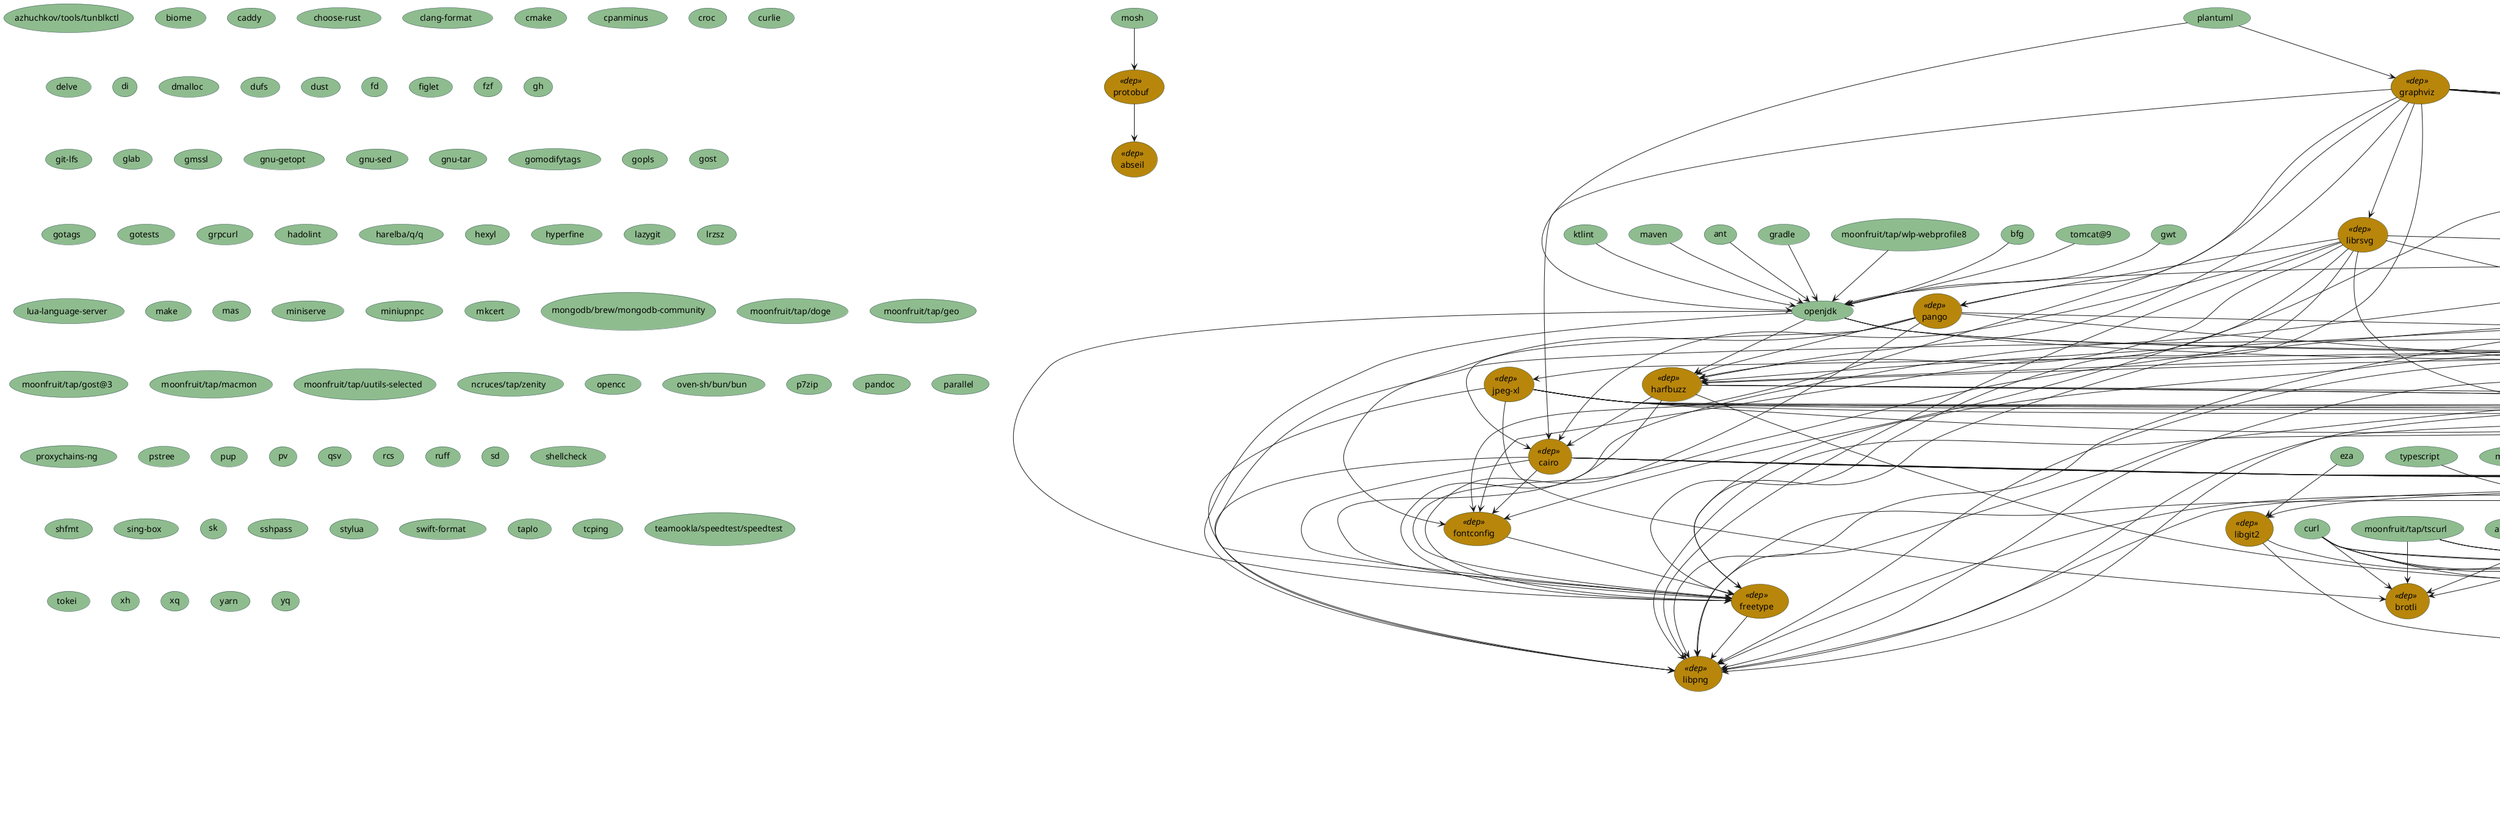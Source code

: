 @startuml homebrew
skinparam usecase {
    BorderColor DarkSlateGray
    BackgroundColor DarkSeaGreen
    BackgroundColor<< req >> ForestGreen
    BackgroundColor<< dep >> DarkGoldenRod
}
(abseil) << dep >>
(ant)
(ant)-->(openjdk)
(aom) << dep >>
(aom)-->(jpeg-xl)
(aom)-->(libvmaf)
(apr) << dep >>
(apr-util) << dep >>
(apr-util)-->(apr)
(apr-util)-->(openssl@3)
(aria2)
(aria2)-->(gettext)
(aria2)-->(libssh2)
(aria2)-->(openssl@3)
(aria2)-->(sqlite)
(autojump)
(autojump)-->(python@3.13)
(azhuchkov/tools/tunblkctl)
(bash)
(bash-completion@2)
(bash-completion@2)-->(bash)
(bash-language-server)
(bash-language-server)-->(node)
(bat)
(bat)-->(libgit2@1.7)
(bat)-->(oniguruma)
(bfg)
(bfg)-->(openjdk)
(biome)
(black)
(black)-->(python@3.13)
(brotli) << dep >>
(c-ares) << dep >>
(ca-certificates) << dep >>
(caddy)
(cairo) << dep >>
(cairo)-->(fontconfig)
(cairo)-->(freetype)
(cairo)-->(gettext)
(cairo)-->(glib)
(cairo)-->(libpng)
(cairo)-->(libx11)
(cairo)-->(libxcb)
(cairo)-->(libxext)
(cairo)-->(libxrender)
(cairo)-->(lzo)
(cairo)-->(pixman)
(capstone) << dep >>
(capstone)-->(gettext)
(certifi) << dep >>
(certifi)-->(ca-certificates)
(choose-rust)
(clang-format)
(cmake)
(cmake-language-server)
(cmake-language-server)-->(python@3.13)
(codespell)
(codespell)-->(python@3.13)
(colima)
(colima)-->(lima)
(cpanminus)
(croc)
(curl)
(curl)-->(brotli)
(curl)-->(libnghttp2)
(curl)-->(libssh2)
(curl)-->(openssl@3)
(curl)-->(rtmpdump)
(curl)-->(zstd)
(curlie)
(delve)
(deno)
(deno)-->(sqlite)
(di)
(direnv)
(direnv)-->(bash)
(dmalloc)
(dockerfile-language-server)
(dockerfile-language-server)-->(node)
(dotnet@8) << dep >>
(dotnet@8)-->(icu4c@76)
(dotnet@8)-->(openssl@3)
(dtc) << dep >>
(dufs)
(dust)
(eza)
(eza)-->(libgit2)
(fd)
(fdupes)
(fdupes)-->(pcre2)
(figlet)
(file-formula)
(file-formula)-->(libmagic)
(flake8)
(flake8)-->(python@3.13)
(fontconfig) << dep >>
(fontconfig)-->(freetype)
(fossil)
(fossil)-->(openssl@3)
(freetype) << dep >>
(freetype)-->(libpng)
(fribidi) << dep >>
(fzf)
(gawk)
(gawk)-->(gettext)
(gawk)-->(gmp)
(gawk)-->(mpfr)
(gawk)-->(readline)
(gd) << dep >>
(gd)-->(fontconfig)
(gd)-->(freetype)
(gd)-->(jpeg-turbo)
(gd)-->(libavif)
(gd)-->(libpng)
(gd)-->(libtiff)
(gd)-->(webp)
(gdk-pixbuf) << dep >>
(gdk-pixbuf)-->(gettext)
(gdk-pixbuf)-->(glib)
(gdk-pixbuf)-->(jpeg-turbo)
(gdk-pixbuf)-->(libpng)
(gdk-pixbuf)-->(libtiff)
(gettext) << dep >>
(gh)
(giflib) << dep >>
(git)
(git)-->(gettext)
(git)-->(pcre2)
(git-lfs)
(git-secret)
(git-secret)-->(gawk)
(git-secret)-->(gnupg)
(git-svn)
(git-svn)-->(git)
(git-svn)-->(subversion)
(glab)
(glib) << dep >>
(glib)-->(gettext)
(glib)-->(pcre2)
(glib)-->(python-packaging)
(glib)-->(python@3.13)
(gmp) << dep >>
(gmssl)
(gnu-getopt)
(gnu-sed)
(gnu-tar)
(gnupg)
(gnupg)-->(gettext)
(gnupg)-->(gnutls)
(gnupg)-->(libassuan)
(gnupg)-->(libgcrypt)
(gnupg)-->(libgpg-error)
(gnupg)-->(libksba)
(gnupg)-->(libusb)
(gnupg)-->(npth)
(gnupg)-->(pinentry)
(gnupg)-->(readline)
(gnutls) << dep >>
(gnutls)-->(ca-certificates)
(gnutls)-->(gettext)
(gnutls)-->(gmp)
(gnutls)-->(libidn2)
(gnutls)-->(libtasn1)
(gnutls)-->(libunistring)
(gnutls)-->(nettle)
(gnutls)-->(p11-kit)
(gnutls)-->(unbound)
(go)
(gofumpt)
(gofumpt)-->(go)
(gomodifytags)
(gopls)
(gost)
(gotags)
(gotests)
(gradle)
(gradle)-->(openjdk)
(graphite2) << dep >>
(graphviz) << dep >>
(graphviz)-->(cairo)
(graphviz)-->(fontconfig)
(graphviz)-->(freetype)
(graphviz)-->(gd)
(graphviz)-->(gdk-pixbuf)
(graphviz)-->(gettext)
(graphviz)-->(glib)
(graphviz)-->(gts)
(graphviz)-->(harfbuzz)
(graphviz)-->(libpng)
(graphviz)-->(librsvg)
(graphviz)-->(libtool)
(graphviz)-->(pango)
(graphviz)-->(webp)
(grpcurl)
(gts) << dep >>
(gts)-->(gettext)
(gts)-->(glib)
(gts)-->(netpbm)
(gwt)
(gwt)-->(openjdk)
(hadolint)
(harelba/q/q)
(harfbuzz) << dep >>
(harfbuzz)-->(cairo)
(harfbuzz)-->(freetype)
(harfbuzz)-->(glib)
(harfbuzz)-->(graphite2)
(harfbuzz)-->(icu4c@76)
(harfbuzz)-->(python@3.13)
(hazelcast/hz/hazelcast)
(hazelcast/hz/hazelcast)-->(openjdk@21)
(hazelcast/hz/hazelcast-management-center)
(hazelcast/hz/hazelcast-management-center)-->(openjdk@21)
(hexyl)
(highway) << dep >>
(htop)
(htop)-->(ncurses)
(httpie)
(httpie)-->(certifi)
(httpie)-->(python@3.13)
(hyperfine)
(icu4c@76) << dep >>
(imath) << dep >>
(iperf3)
(iperf3)-->(openssl@3)
(ipython)
(ipython)-->(python@3.13)
(jasper) << dep >>
(jasper)-->(jpeg-turbo)
(jpeg-turbo) << dep >>
(jpeg-xl) << dep >>
(jpeg-xl)-->(brotli)
(jpeg-xl)-->(giflib)
(jpeg-xl)-->(highway)
(jpeg-xl)-->(imath)
(jpeg-xl)-->(jpeg-turbo)
(jpeg-xl)-->(libpng)
(jpeg-xl)-->(little-cms2)
(jpeg-xl)-->(openexr)
(jpeg-xl)-->(webp)
(jq)
(jq)-->(oniguruma)
(kotlin-language-server)
(kotlin-language-server)-->(openjdk@21)
(krb5) << dep >>
(krb5)-->(openssl@3)
(ktlint)
(ktlint)-->(openjdk)
(lazygit)
(libassuan) << dep >>
(libassuan)-->(libgpg-error)
(libassuan@2) << dep >>
(libassuan@2)-->(libgpg-error)
(libavif) << dep >>
(libavif)-->(aom)
(libavif)-->(jpeg-turbo)
(libavif)-->(libpng)
(libcbor) << dep >>
(libdeflate) << dep >>
(libevent) << dep >>
(libevent)-->(openssl@3)
(libfido2) << dep >>
(libfido2)-->(libcbor)
(libfido2)-->(openssl@3)
(libgcrypt) << dep >>
(libgcrypt)-->(libgpg-error)
(libgit2) << dep >>
(libgit2)-->(libssh2)
(libgit2)-->(openssl@3)
(libgit2@1.7) << dep >>
(libgit2@1.7)-->(libssh2)
(libgit2@1.7)-->(openssl@3)
(libgpg-error) << dep >>
(libgpg-error)-->(gettext)
(libidn2) << dep >>
(libidn2)-->(gettext)
(libidn2)-->(libunistring)
(libksba) << dep >>
(libksba)-->(libgpg-error)
(liblinear) << dep >>
(libmagic) << dep >>
(libnghttp2) << dep >>
(libpng) << dep >>
(librsvg) << dep >>
(librsvg)-->(cairo)
(librsvg)-->(fontconfig)
(librsvg)-->(freetype)
(librsvg)-->(gdk-pixbuf)
(librsvg)-->(gettext)
(librsvg)-->(glib)
(librsvg)-->(harfbuzz)
(librsvg)-->(libpng)
(librsvg)-->(pango)
(libslirp) << dep >>
(libslirp)-->(glib)
(libssh) << dep >>
(libssh)-->(openssl@3)
(libssh2) << dep >>
(libssh2)-->(openssl@3)
(libtasn1) << dep >>
(libtiff) << dep >>
(libtiff)-->(jpeg-turbo)
(libtiff)-->(xz)
(libtiff)-->(zstd)
(libtool) << dep >>
(libtool)-->(m4)
(libunistring) << dep >>
(libusb) << dep >>
(libuv) << dep >>
(libvmaf) << dep >>
(libvterm) << dep >>
(libx11) << dep >>
(libx11)-->(libxcb)
(libx11)-->(xorgproto)
(libxau) << dep >>
(libxau)-->(xorgproto)
(libxcb) << dep >>
(libxcb)-->(libxau)
(libxcb)-->(libxdmcp)
(libxdmcp) << dep >>
(libxdmcp)-->(xorgproto)
(libxext) << dep >>
(libxext)-->(libx11)
(libxext)-->(xorgproto)
(libxrender) << dep >>
(libxrender)-->(libx11)
(libxrender)-->(xorgproto)
(libyaml) << dep >>
(lima) << dep >>
(little-cms2) << dep >>
(little-cms2)-->(jpeg-turbo)
(little-cms2)-->(libtiff)
(llvm) << dep >>
(llvm)-->(python@3.13)
(llvm)-->(xz)
(llvm)-->(z3)
(llvm)-->(zstd)
(lpeg) << dep >>
(lrzsz)
(lua)
(lua-language-server)
(luacheck)
(luacheck)-->(lua)
(luajit) << dep >>
(luv) << dep >>
(luv)-->(libuv)
(lz4) << dep >>
(lzo) << dep >>
(m4) << dep >>
(make)
(markdown-toc)
(markdown-toc)-->(node)
(markdownlint-cli2)
(markdownlint-cli2)-->(node)
(marksman)
(marksman)-->(dotnet@8)
(mas)
(maven)
(maven)-->(openjdk)
(miniserve)
(miniupnpc)
(mkcert)
(mongodb/brew/mongodb-community)
(moonfruit/tap/doge)
(moonfruit/tap/geo)
(moonfruit/tap/gost@3)
(moonfruit/tap/impl)
(moonfruit/tap/impl)-->(go)
(moonfruit/tap/macmon)
(moonfruit/tap/openssl@1.0)
(moonfruit/tap/openssl@1.0)-->(ca-certificates)
(moonfruit/tap/tongsuo) << dep >>
(moonfruit/tap/tongsuo)-->(ca-certificates)
(moonfruit/tap/tscurl)
(moonfruit/tap/tscurl)-->(brotli)
(moonfruit/tap/tscurl)-->(libnghttp2)
(moonfruit/tap/tscurl)-->(moonfruit/tap/tongsuo)
(moonfruit/tap/tscurl)-->(zstd)
(moonfruit/tap/uutils-selected)
(moonfruit/tap/wlp-webprofile8)
(moonfruit/tap/wlp-webprofile8)-->(openjdk)
(mosh)
(mosh)-->(protobuf)
(mpdecimal) << dep >>
(mpfr) << dep >>
(mpfr)-->(gmp)
(msgpack) << dep >>
(mysql-client)
(mysql-client)-->(libevent)
(mysql-client)-->(libfido2)
(mysql-client)-->(openssl@3)
(mysql-client)-->(zlib)
(mysql-client)-->(zstd)
(ncdu)
(ncdu)-->(ncurses)
(ncdu)-->(zstd)
(ncruces/tap/zenity)
(ncurses) << dep >>
(neovim)
(neovim)-->(gettext)
(neovim)-->(libuv)
(neovim)-->(libvterm)
(neovim)-->(lpeg)
(neovim)-->(luajit)
(neovim)-->(luv)
(neovim)-->(msgpack)
(neovim)-->(tree-sitter)
(neovim)-->(unibilium)
(netpbm) << dep >>
(netpbm)-->(jasper)
(netpbm)-->(jpeg-turbo)
(netpbm)-->(libpng)
(netpbm)-->(libtiff)
(nettle) << dep >>
(nettle)-->(gmp)
(nmap)
(nmap)-->(liblinear)
(nmap)-->(libssh2)
(nmap)-->(lua)
(nmap)-->(openssl@3)
(nmap)-->(pcre2)
(node)
(node)-->(brotli)
(node)-->(c-ares)
(node)-->(icu4c@76)
(node)-->(libnghttp2)
(node)-->(libuv)
(node)-->(openssl@3)
(npth) << dep >>
(oniguruma) << dep >>
(opencc)
(openexr) << dep >>
(openexr)-->(imath)
(openexr)-->(libdeflate)
(openjdk)
(openjdk)-->(freetype)
(openjdk)-->(giflib)
(openjdk)-->(harfbuzz)
(openjdk)-->(jpeg-turbo)
(openjdk)-->(libpng)
(openjdk)-->(little-cms2)
(openjdk@11)
(openjdk@11)-->(freetype)
(openjdk@11)-->(giflib)
(openjdk@11)-->(harfbuzz)
(openjdk@11)-->(jpeg-turbo)
(openjdk@11)-->(libpng)
(openjdk@11)-->(little-cms2)
(openjdk@17)
(openjdk@17)-->(freetype)
(openjdk@17)-->(giflib)
(openjdk@17)-->(harfbuzz)
(openjdk@17)-->(jpeg-turbo)
(openjdk@17)-->(libpng)
(openjdk@17)-->(little-cms2)
(openjdk@21)
(openjdk@21)-->(freetype)
(openjdk@21)-->(giflib)
(openjdk@21)-->(harfbuzz)
(openjdk@21)-->(jpeg-turbo)
(openjdk@21)-->(libpng)
(openjdk@21)-->(little-cms2)
(openssl@3) << dep >>
(openssl@3)-->(ca-certificates)
(oven-sh/bun/bun)
(p11-kit) << dep >>
(p11-kit)-->(ca-certificates)
(p11-kit)-->(libtasn1)
(p7zip)
(pandoc)
(pango) << dep >>
(pango)-->(cairo)
(pango)-->(fontconfig)
(pango)-->(freetype)
(pango)-->(fribidi)
(pango)-->(glib)
(pango)-->(harfbuzz)
(parallel)
(pcre) << dep >>
(pcre2) << dep >>
(pigz)
(pigz)-->(zopfli)
(pinentry) << dep >>
(pinentry)-->(libassuan)
(pinentry)-->(libgpg-error)
(pinentry-mac)
(pinentry-mac)-->(gettext)
(pinentry-mac)-->(libassuan@2)
(pipgrip)
(pipgrip)-->(python@3.13)
(pixman) << dep >>
(pkgconf) << dep >>
(plantuml)
(plantuml)-->(graphviz)
(plantuml)-->(openjdk)
(popt) << dep >>
(postgresql@16)
(postgresql@16)-->(gettext)
(postgresql@16)-->(icu4c@76)
(postgresql@16)-->(krb5)
(postgresql@16)-->(lz4)
(postgresql@16)-->(openssl@3)
(postgresql@16)-->(readline)
(postgresql@16)-->(zstd)
(prettier)
(prettier)-->(node)
(protobuf) << dep >>
(protobuf)-->(abseil)
(proxychains-ng)
(pstree)
(pup)
(pv)
(pyright)
(pyright)-->(node)
(python-packaging) << dep >>
(python@3.13) << dep >>
(python@3.13)-->(mpdecimal)
(python@3.13)-->(openssl@3)
(python@3.13)-->(sqlite)
(python@3.13)-->(xz)
(qemu)
(qemu)-->(capstone)
(qemu)-->(dtc)
(qemu)-->(glib)
(qemu)-->(gnutls)
(qemu)-->(jpeg-turbo)
(qemu)-->(libpng)
(qemu)-->(libslirp)
(qemu)-->(libssh)
(qemu)-->(libusb)
(qemu)-->(lzo)
(qemu)-->(ncurses)
(qemu)-->(nettle)
(qemu)-->(pixman)
(qemu)-->(snappy)
(qemu)-->(vde)
(qemu)-->(zstd)
(qsv)
(rcs)
(readline) << dep >>
(redis)
(redis)-->(openssl@3)
(ripgrep)
(ripgrep)-->(pcre2)
(rlwrap)
(rlwrap)-->(readline)
(rsync)
(rsync)-->(lz4)
(rsync)-->(openssl@3)
(rsync)-->(popt)
(rsync)-->(xxhash)
(rsync)-->(zstd)
(rtmpdump) << dep >>
(rtmpdump)-->(openssl@3)
(ruby)
(ruby)-->(libyaml)
(ruby)-->(openssl@3)
(ruff)
(rust)
(rust)-->(libgit2)
(rust)-->(libssh2)
(rust)-->(llvm)
(rust)-->(openssl@3)
(rust)-->(pkgconf)
(rust)-->(zstd)
(sd)
(shellcheck)
(shfmt)
(sing-box)
(sk)
(snappy) << dep >>
(sqlfluff)
(sqlfluff)-->(libyaml)
(sqlfluff)-->(python@3.13)
(sqlite) << dep >>
(sqlite)-->(readline)
(sshpass)
(staticcheck)
(staticcheck)-->(go)
(stylua)
(subversion)
(subversion)-->(apr)
(subversion)-->(apr-util)
(subversion)-->(gettext)
(subversion)-->(lz4)
(subversion)-->(openssl@3)
(subversion)-->(utf8proc)
(swift-format)
(taplo)
(tcping)
(teamookla/speedtest/speedtest)
(testssl)
(testssl)-->(openssl@3)
(tmux)
(tmux)-->(libevent)
(tmux)-->(ncurses)
(tmux)-->(utf8proc)
(tokei)
(tomcat-native)
(tomcat-native)-->(apr)
(tomcat-native)-->(openjdk)
(tomcat-native)-->(openssl@3)
(tomcat@9)
(tomcat@9)-->(openjdk)
(tree-sitter) << dep >>
(typescript)
(typescript)-->(node)
(ugrep)
(ugrep)-->(brotli)
(ugrep)-->(lz4)
(ugrep)-->(pcre2)
(ugrep)-->(xz)
(ugrep)-->(zstd)
(unbound) << dep >>
(unbound)-->(libevent)
(unbound)-->(libnghttp2)
(unbound)-->(openssl@3)
(unibilium) << dep >>
(utf8proc) << dep >>
(vde) << dep >>
(vscode-langservers-extracted)
(vscode-langservers-extracted)-->(node)
(webp) << dep >>
(webp)-->(giflib)
(webp)-->(jpeg-turbo)
(webp)-->(libpng)
(webp)-->(libtiff)
(wget)
(wget)-->(gettext)
(wget)-->(libidn2)
(wget)-->(libunistring)
(wget)-->(openssl@3)
(xh)
(xorgproto) << dep >>
(xq)
(xxhash) << dep >>
(xz) << dep >>
(yaml-language-server)
(yaml-language-server)-->(node)
(yarn)
(yq)
(yt-dlp)
(yt-dlp)-->(certifi)
(yt-dlp)-->(python@3.13)
(z3) << dep >>
(zlib) << dep >>
(zopfli) << dep >>
(zsh)
(zsh)-->(ncurses)
(zsh)-->(pcre)
(zstd) << dep >>
(zstd)-->(lz4)
(zstd)-->(xz)
@enduml
